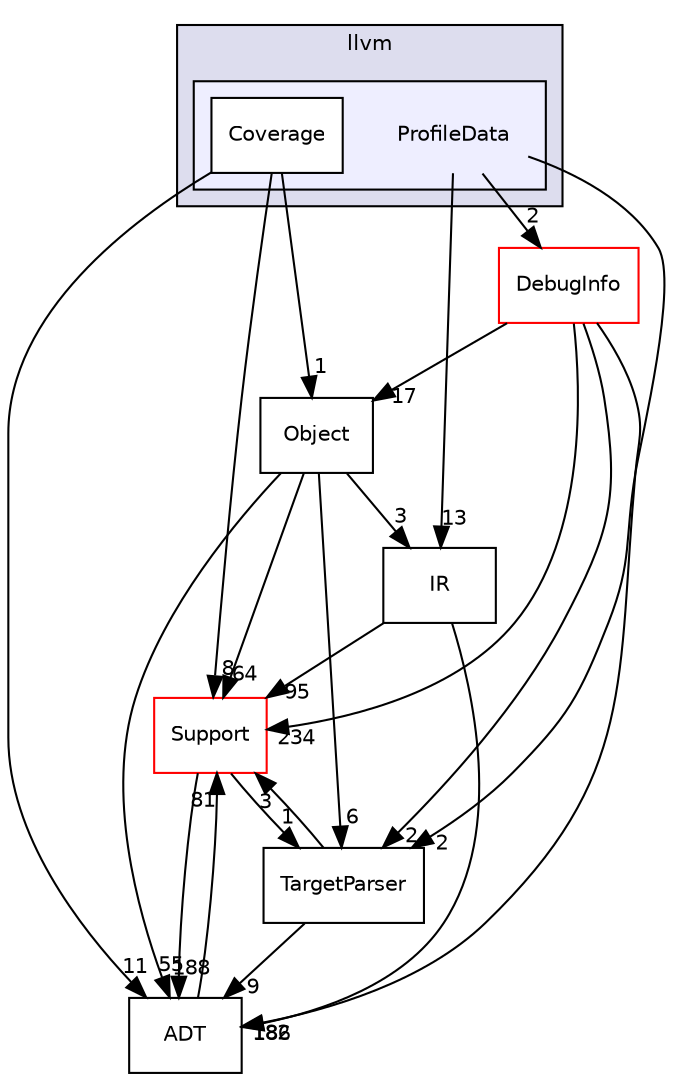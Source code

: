 digraph "include/llvm/ProfileData" {
  bgcolor=transparent;
  compound=true
  node [ fontsize="10", fontname="Helvetica"];
  edge [ labelfontsize="10", labelfontname="Helvetica"];
  subgraph clusterdir_dcde91663b8816e1e2311938ccd8f690 {
    graph [ bgcolor="#ddddee", pencolor="black", label="llvm" fontname="Helvetica", fontsize="10", URL="dir_dcde91663b8816e1e2311938ccd8f690.html"]
  subgraph clusterdir_fb12555e9948232649f998a9a651ff9d {
    graph [ bgcolor="#eeeeff", pencolor="black", label="" URL="dir_fb12555e9948232649f998a9a651ff9d.html"];
    dir_fb12555e9948232649f998a9a651ff9d [shape=plaintext label="ProfileData"];
    dir_49de544b90afafc90150f912158a10a2 [shape=box label="Coverage" color="black" fillcolor="white" style="filled" URL="dir_49de544b90afafc90150f912158a10a2.html"];
  }
  }
  dir_c3e93f23a4a31c717998b98ce143b7c0 [shape=box label="IR" URL="dir_c3e93f23a4a31c717998b98ce143b7c0.html"];
  dir_b21276aa901501839874154d4047f901 [shape=box label="Object" URL="dir_b21276aa901501839874154d4047f901.html"];
  dir_ae1e398ac700924fa434b51c248a5531 [shape=box label="Support" color="red" URL="dir_ae1e398ac700924fa434b51c248a5531.html"];
  dir_32453792af2ba70c54e3ccae3a790d1b [shape=box label="ADT" URL="dir_32453792af2ba70c54e3ccae3a790d1b.html"];
  dir_b404620133d8508a838af4d853306b62 [shape=box label="TargetParser" URL="dir_b404620133d8508a838af4d853306b62.html"];
  dir_fc2cd323963d6c4db27150ccf17ad26a [shape=box label="DebugInfo" color="red" URL="dir_fc2cd323963d6c4db27150ccf17ad26a.html"];
  dir_c3e93f23a4a31c717998b98ce143b7c0->dir_ae1e398ac700924fa434b51c248a5531 [headlabel="95", labeldistance=1.5 headhref="dir_000010_000011.html"];
  dir_c3e93f23a4a31c717998b98ce143b7c0->dir_32453792af2ba70c54e3ccae3a790d1b [headlabel="186", labeldistance=1.5 headhref="dir_000010_000007.html"];
  dir_b21276aa901501839874154d4047f901->dir_c3e93f23a4a31c717998b98ce143b7c0 [headlabel="3", labeldistance=1.5 headhref="dir_000023_000010.html"];
  dir_b21276aa901501839874154d4047f901->dir_ae1e398ac700924fa434b51c248a5531 [headlabel="64", labeldistance=1.5 headhref="dir_000023_000011.html"];
  dir_b21276aa901501839874154d4047f901->dir_32453792af2ba70c54e3ccae3a790d1b [headlabel="55", labeldistance=1.5 headhref="dir_000023_000007.html"];
  dir_b21276aa901501839874154d4047f901->dir_b404620133d8508a838af4d853306b62 [headlabel="6", labeldistance=1.5 headhref="dir_000023_000029.html"];
  dir_ae1e398ac700924fa434b51c248a5531->dir_32453792af2ba70c54e3ccae3a790d1b [headlabel="188", labeldistance=1.5 headhref="dir_000011_000007.html"];
  dir_ae1e398ac700924fa434b51c248a5531->dir_b404620133d8508a838af4d853306b62 [headlabel="1", labeldistance=1.5 headhref="dir_000011_000029.html"];
  dir_32453792af2ba70c54e3ccae3a790d1b->dir_ae1e398ac700924fa434b51c248a5531 [headlabel="81", labeldistance=1.5 headhref="dir_000007_000011.html"];
  dir_49de544b90afafc90150f912158a10a2->dir_b21276aa901501839874154d4047f901 [headlabel="1", labeldistance=1.5 headhref="dir_000297_000023.html"];
  dir_49de544b90afafc90150f912158a10a2->dir_ae1e398ac700924fa434b51c248a5531 [headlabel="8", labeldistance=1.5 headhref="dir_000297_000011.html"];
  dir_49de544b90afafc90150f912158a10a2->dir_32453792af2ba70c54e3ccae3a790d1b [headlabel="11", labeldistance=1.5 headhref="dir_000297_000007.html"];
  dir_fb12555e9948232649f998a9a651ff9d->dir_c3e93f23a4a31c717998b98ce143b7c0 [headlabel="13", labeldistance=1.5 headhref="dir_000296_000010.html"];
  dir_fb12555e9948232649f998a9a651ff9d->dir_b404620133d8508a838af4d853306b62 [headlabel="2", labeldistance=1.5 headhref="dir_000296_000029.html"];
  dir_fb12555e9948232649f998a9a651ff9d->dir_fc2cd323963d6c4db27150ccf17ad26a [headlabel="2", labeldistance=1.5 headhref="dir_000296_000248.html"];
  dir_b404620133d8508a838af4d853306b62->dir_ae1e398ac700924fa434b51c248a5531 [headlabel="3", labeldistance=1.5 headhref="dir_000029_000011.html"];
  dir_b404620133d8508a838af4d853306b62->dir_32453792af2ba70c54e3ccae3a790d1b [headlabel="9", labeldistance=1.5 headhref="dir_000029_000007.html"];
  dir_fc2cd323963d6c4db27150ccf17ad26a->dir_b21276aa901501839874154d4047f901 [headlabel="17", labeldistance=1.5 headhref="dir_000248_000023.html"];
  dir_fc2cd323963d6c4db27150ccf17ad26a->dir_ae1e398ac700924fa434b51c248a5531 [headlabel="234", labeldistance=1.5 headhref="dir_000248_000011.html"];
  dir_fc2cd323963d6c4db27150ccf17ad26a->dir_32453792af2ba70c54e3ccae3a790d1b [headlabel="182", labeldistance=1.5 headhref="dir_000248_000007.html"];
  dir_fc2cd323963d6c4db27150ccf17ad26a->dir_b404620133d8508a838af4d853306b62 [headlabel="2", labeldistance=1.5 headhref="dir_000248_000029.html"];
}
